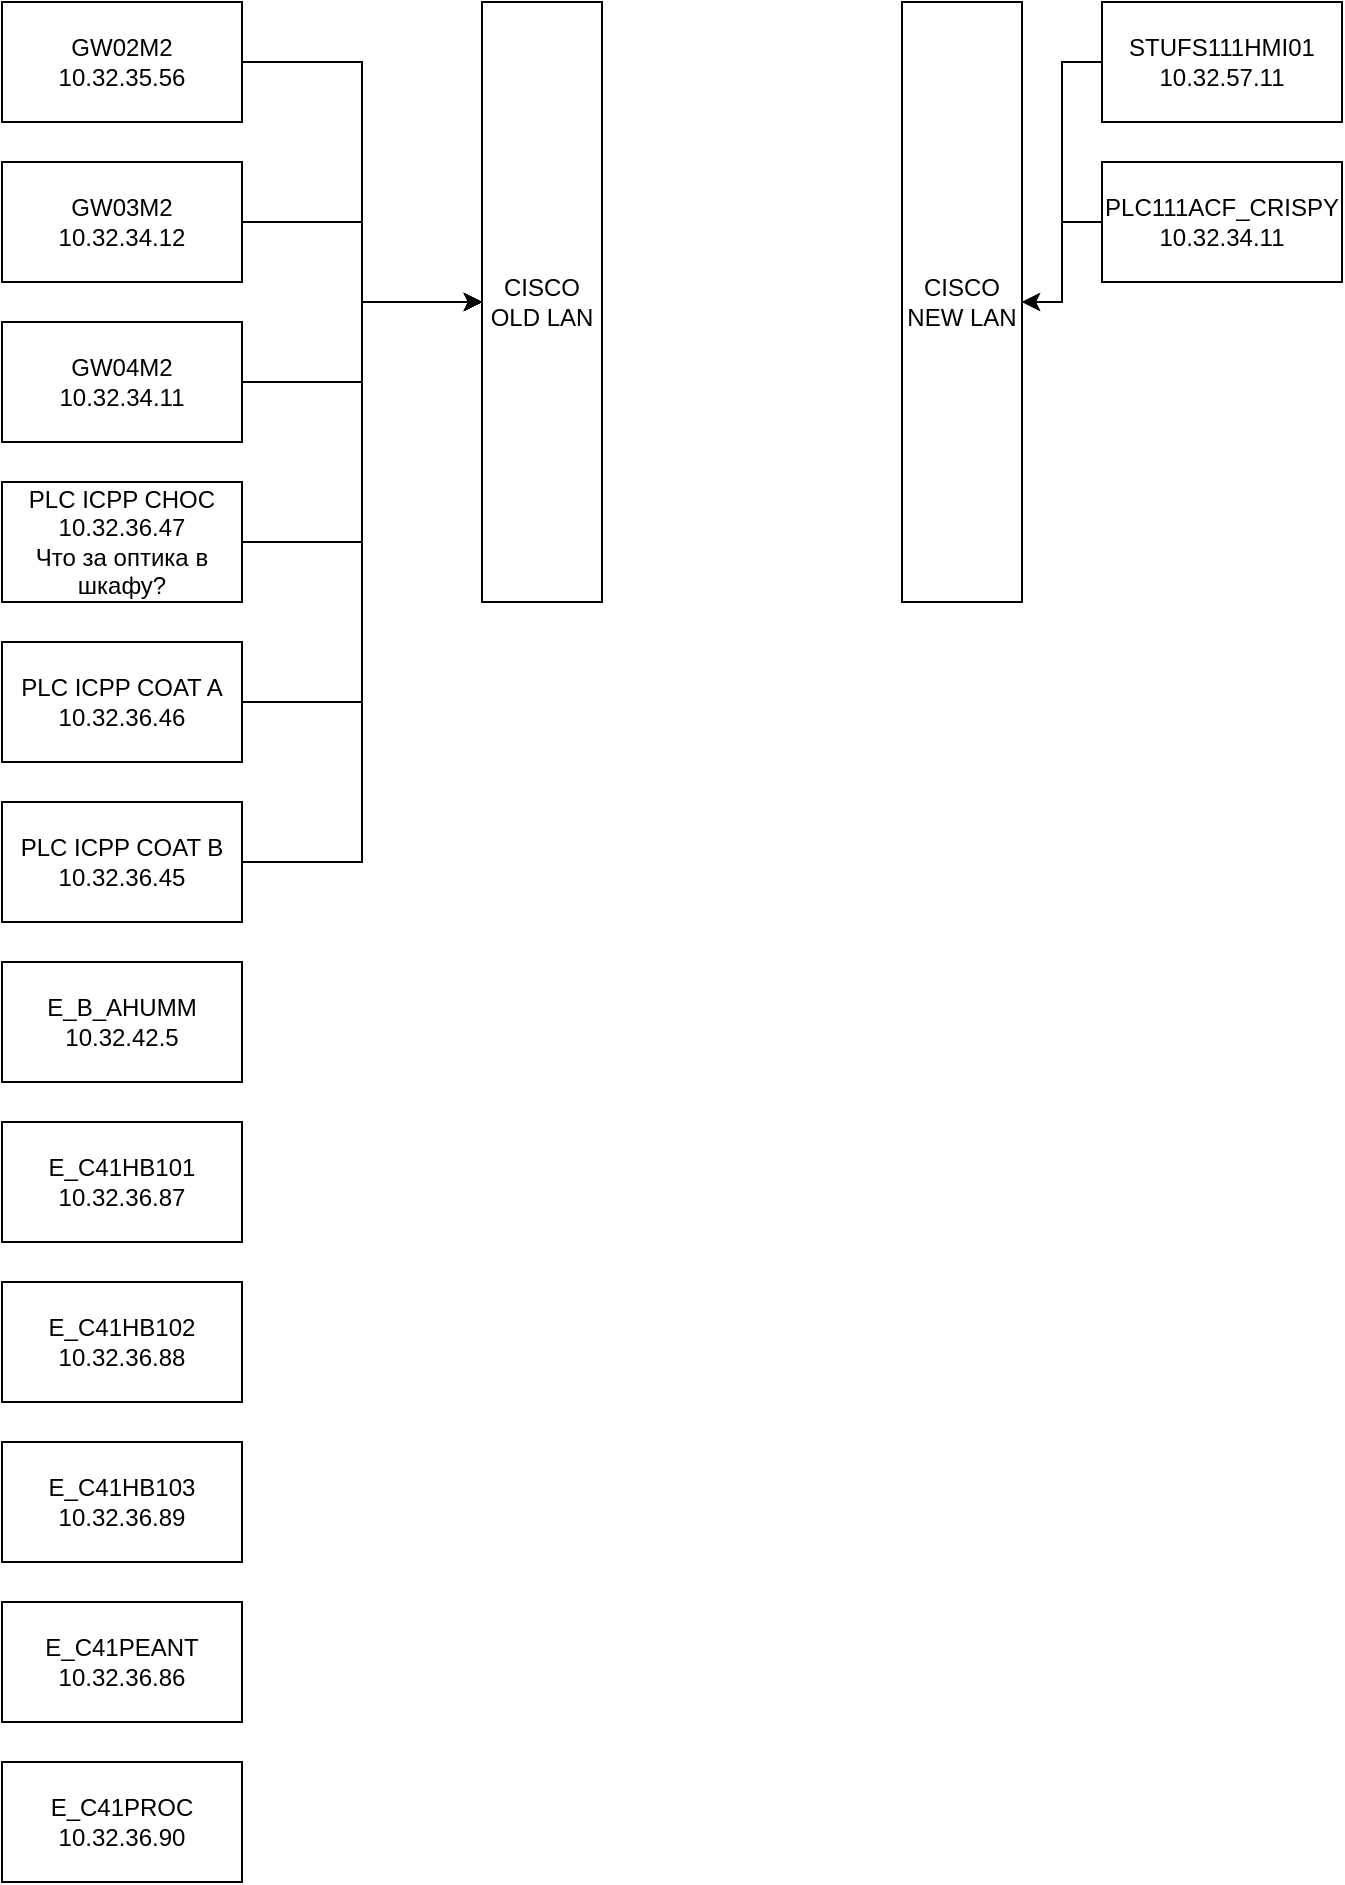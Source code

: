 <mxfile version="12.4.0" type="github" pages="1">
  <diagram id="Y296L2IioPGaVIDGliwL" name="Page-1">
    <mxGraphModel dx="1221" dy="653" grid="1" gridSize="10" guides="1" tooltips="1" connect="1" arrows="1" fold="1" page="1" pageScale="1" pageWidth="827" pageHeight="1169" math="0" shadow="0">
      <root>
        <mxCell id="0"/>
        <mxCell id="1" parent="0"/>
        <mxCell id="0VpD4YxKiTn-p2UVACyI-12" style="edgeStyle=orthogonalEdgeStyle;rounded=0;orthogonalLoop=1;jettySize=auto;html=1;exitX=1;exitY=0.5;exitDx=0;exitDy=0;" parent="1" source="0VpD4YxKiTn-p2UVACyI-1" target="0VpD4YxKiTn-p2UVACyI-4" edge="1">
          <mxGeometry relative="1" as="geometry"/>
        </mxCell>
        <mxCell id="0VpD4YxKiTn-p2UVACyI-1" value="&lt;div&gt;GW02M2&lt;/div&gt;&lt;div&gt;10.32.35.56&lt;br&gt;&lt;/div&gt;" style="rounded=0;whiteSpace=wrap;html=1;" parent="1" vertex="1">
          <mxGeometry x="90" y="120" width="120" height="60" as="geometry"/>
        </mxCell>
        <mxCell id="0VpD4YxKiTn-p2UVACyI-13" style="edgeStyle=orthogonalEdgeStyle;rounded=0;orthogonalLoop=1;jettySize=auto;html=1;exitX=1;exitY=0.5;exitDx=0;exitDy=0;" parent="1" source="0VpD4YxKiTn-p2UVACyI-2" target="0VpD4YxKiTn-p2UVACyI-4" edge="1">
          <mxGeometry relative="1" as="geometry"/>
        </mxCell>
        <mxCell id="0VpD4YxKiTn-p2UVACyI-2" value="&lt;div&gt;GW03M2&lt;/div&gt;&lt;div&gt;10.32.34.12&lt;br&gt;&lt;/div&gt;" style="rounded=0;whiteSpace=wrap;html=1;" parent="1" vertex="1">
          <mxGeometry x="90" y="200" width="120" height="60" as="geometry"/>
        </mxCell>
        <mxCell id="0VpD4YxKiTn-p2UVACyI-14" style="edgeStyle=orthogonalEdgeStyle;rounded=0;orthogonalLoop=1;jettySize=auto;html=1;exitX=1;exitY=0.5;exitDx=0;exitDy=0;" parent="1" source="0VpD4YxKiTn-p2UVACyI-3" target="0VpD4YxKiTn-p2UVACyI-4" edge="1">
          <mxGeometry relative="1" as="geometry"/>
        </mxCell>
        <mxCell id="0VpD4YxKiTn-p2UVACyI-3" value="&lt;div&gt;GW04M2&lt;/div&gt;&lt;div&gt;10.32.34.11&lt;br&gt;&lt;/div&gt;" style="rounded=0;whiteSpace=wrap;html=1;" parent="1" vertex="1">
          <mxGeometry x="90" y="280" width="120" height="60" as="geometry"/>
        </mxCell>
        <mxCell id="0VpD4YxKiTn-p2UVACyI-4" value="&lt;div&gt;CISCO&lt;/div&gt;&lt;div&gt; OLD LAN&lt;/div&gt;" style="rounded=0;whiteSpace=wrap;html=1;" parent="1" vertex="1">
          <mxGeometry x="330" y="120" width="60" height="300" as="geometry"/>
        </mxCell>
        <mxCell id="0VpD4YxKiTn-p2UVACyI-15" style="edgeStyle=orthogonalEdgeStyle;rounded=0;orthogonalLoop=1;jettySize=auto;html=1;exitX=1;exitY=0.5;exitDx=0;exitDy=0;" parent="1" source="0VpD4YxKiTn-p2UVACyI-5" target="0VpD4YxKiTn-p2UVACyI-4" edge="1">
          <mxGeometry relative="1" as="geometry"/>
        </mxCell>
        <mxCell id="0VpD4YxKiTn-p2UVACyI-5" value="&lt;div&gt;PLC ICPP CHOC&lt;/div&gt;&lt;div&gt;10.32.36.47&lt;br&gt;&lt;/div&gt;&lt;div&gt;Что за оптика в шкафу?&lt;br&gt;&lt;/div&gt;" style="rounded=0;whiteSpace=wrap;html=1;" parent="1" vertex="1">
          <mxGeometry x="90" y="360" width="120" height="60" as="geometry"/>
        </mxCell>
        <mxCell id="0VpD4YxKiTn-p2UVACyI-16" style="edgeStyle=orthogonalEdgeStyle;rounded=0;orthogonalLoop=1;jettySize=auto;html=1;exitX=1;exitY=0.5;exitDx=0;exitDy=0;entryX=0;entryY=0.5;entryDx=0;entryDy=0;" parent="1" source="0VpD4YxKiTn-p2UVACyI-10" target="0VpD4YxKiTn-p2UVACyI-4" edge="1">
          <mxGeometry relative="1" as="geometry"/>
        </mxCell>
        <mxCell id="0VpD4YxKiTn-p2UVACyI-10" value="&lt;div&gt;PLC ICPP COAT A&lt;br&gt;&lt;/div&gt;&lt;div&gt;10.32.36.46&lt;br&gt;&lt;/div&gt;" style="rounded=0;whiteSpace=wrap;html=1;" parent="1" vertex="1">
          <mxGeometry x="90" y="440" width="120" height="60" as="geometry"/>
        </mxCell>
        <mxCell id="0VpD4YxKiTn-p2UVACyI-19" style="edgeStyle=orthogonalEdgeStyle;rounded=0;orthogonalLoop=1;jettySize=auto;html=1;exitX=1;exitY=0.5;exitDx=0;exitDy=0;entryX=0;entryY=0.5;entryDx=0;entryDy=0;" parent="1" source="0VpD4YxKiTn-p2UVACyI-11" target="0VpD4YxKiTn-p2UVACyI-4" edge="1">
          <mxGeometry relative="1" as="geometry"/>
        </mxCell>
        <mxCell id="0VpD4YxKiTn-p2UVACyI-11" value="&lt;div&gt;PLC ICPP COAT B&lt;br&gt;&lt;/div&gt;&lt;div&gt;10.32.36.45&lt;br&gt;&lt;/div&gt;" style="rounded=0;whiteSpace=wrap;html=1;" parent="1" vertex="1">
          <mxGeometry x="90" y="520" width="120" height="60" as="geometry"/>
        </mxCell>
        <mxCell id="0VpD4YxKiTn-p2UVACyI-23" style="edgeStyle=orthogonalEdgeStyle;rounded=0;orthogonalLoop=1;jettySize=auto;html=1;" parent="1" source="0VpD4YxKiTn-p2UVACyI-20" target="0VpD4YxKiTn-p2UVACyI-21" edge="1">
          <mxGeometry relative="1" as="geometry"/>
        </mxCell>
        <mxCell id="0VpD4YxKiTn-p2UVACyI-20" value="&lt;div&gt;STUFS111HMI01&lt;/div&gt;&lt;div&gt;10.32.57.11&lt;br&gt;&lt;/div&gt;" style="rounded=0;whiteSpace=wrap;html=1;" parent="1" vertex="1">
          <mxGeometry x="640" y="120" width="120" height="60" as="geometry"/>
        </mxCell>
        <mxCell id="0VpD4YxKiTn-p2UVACyI-21" value="&lt;div&gt;CISCO&lt;/div&gt;&lt;div&gt; NEW LAN&lt;/div&gt;" style="rounded=0;whiteSpace=wrap;html=1;" parent="1" vertex="1">
          <mxGeometry x="540" y="120" width="60" height="300" as="geometry"/>
        </mxCell>
        <mxCell id="0VpD4YxKiTn-p2UVACyI-24" style="edgeStyle=orthogonalEdgeStyle;rounded=0;orthogonalLoop=1;jettySize=auto;html=1;" parent="1" source="0VpD4YxKiTn-p2UVACyI-22" target="0VpD4YxKiTn-p2UVACyI-21" edge="1">
          <mxGeometry relative="1" as="geometry"/>
        </mxCell>
        <mxCell id="0VpD4YxKiTn-p2UVACyI-22" value="&lt;div&gt;PLC111ACF_CRISPY&lt;br&gt;&lt;/div&gt;&lt;div&gt;10.32.34.11&lt;br&gt;&lt;/div&gt;" style="rounded=0;whiteSpace=wrap;html=1;" parent="1" vertex="1">
          <mxGeometry x="640" y="200" width="120" height="60" as="geometry"/>
        </mxCell>
        <mxCell id="0VpD4YxKiTn-p2UVACyI-25" value="&lt;div&gt;E_B_AHUMM&lt;/div&gt;&lt;div&gt;10.32.42.5&lt;br&gt;&lt;/div&gt;" style="rounded=0;whiteSpace=wrap;html=1;" parent="1" vertex="1">
          <mxGeometry x="90" y="600" width="120" height="60" as="geometry"/>
        </mxCell>
        <mxCell id="0VpD4YxKiTn-p2UVACyI-26" value="&lt;div&gt;E_C41HB101&lt;/div&gt;&lt;div&gt;10.32.36.87&lt;br&gt;&lt;/div&gt;" style="rounded=0;whiteSpace=wrap;html=1;" parent="1" vertex="1">
          <mxGeometry x="90" y="680" width="120" height="60" as="geometry"/>
        </mxCell>
        <mxCell id="0VpD4YxKiTn-p2UVACyI-27" value="&lt;div&gt;E_C41HB102&lt;/div&gt;&lt;div&gt;10.32.36.88&lt;br&gt;&lt;/div&gt;" style="rounded=0;whiteSpace=wrap;html=1;" parent="1" vertex="1">
          <mxGeometry x="90" y="760" width="120" height="60" as="geometry"/>
        </mxCell>
        <mxCell id="0VpD4YxKiTn-p2UVACyI-28" value="&lt;div&gt;E_C41HB103&lt;/div&gt;&lt;div&gt;10.32.36.89&lt;br&gt;&lt;/div&gt;" style="rounded=0;whiteSpace=wrap;html=1;" parent="1" vertex="1">
          <mxGeometry x="90" y="840" width="120" height="60" as="geometry"/>
        </mxCell>
        <mxCell id="0VpD4YxKiTn-p2UVACyI-29" value="&lt;div&gt;E_C41PEANT&lt;/div&gt;&lt;div&gt;10.32.36.86&lt;br&gt;&lt;/div&gt;" style="rounded=0;whiteSpace=wrap;html=1;" parent="1" vertex="1">
          <mxGeometry x="90" y="920" width="120" height="60" as="geometry"/>
        </mxCell>
        <mxCell id="0VpD4YxKiTn-p2UVACyI-30" value="&lt;div&gt;E_C41PROC&lt;/div&gt;&lt;div&gt;10.32.36.90&lt;br&gt;&lt;/div&gt;" style="rounded=0;whiteSpace=wrap;html=1;" parent="1" vertex="1">
          <mxGeometry x="90" y="1000" width="120" height="60" as="geometry"/>
        </mxCell>
      </root>
    </mxGraphModel>
  </diagram>
</mxfile>
